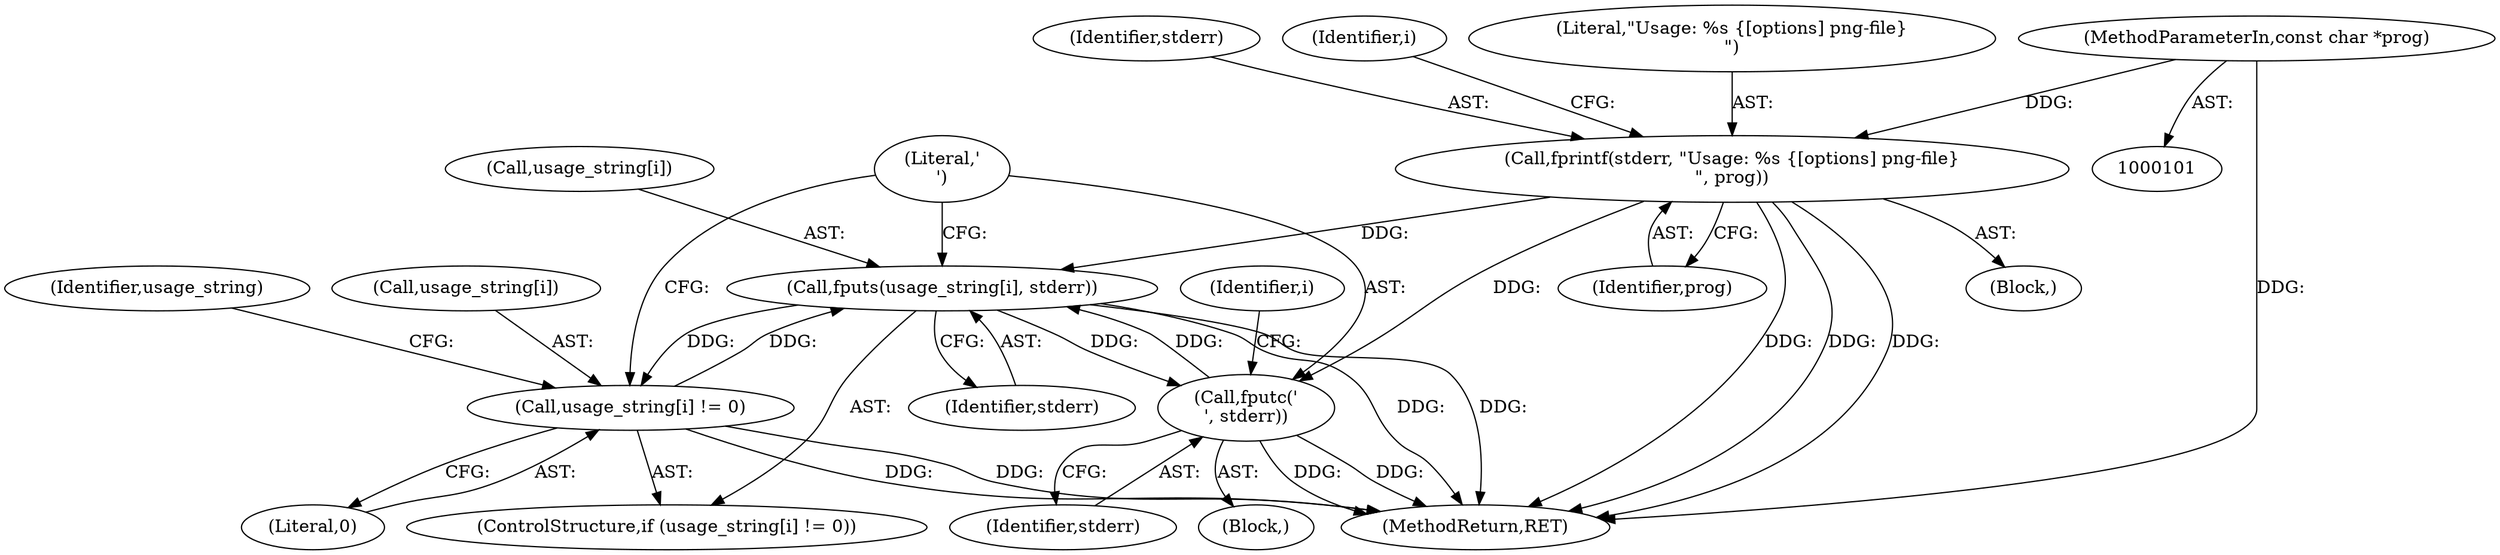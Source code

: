 digraph "0_Android_9d4853418ab2f754c2b63e091c29c5529b8b86ca_173@API" {
"1000132" [label="(Call,fputs(usage_string[i], stderr))"];
"1000127" [label="(Call,usage_string[i] != 0)"];
"1000132" [label="(Call,fputs(usage_string[i], stderr))"];
"1000106" [label="(Call,fprintf(stderr, \"Usage: %s {[options] png-file}\n\", prog))"];
"1000102" [label="(MethodParameterIn,const char *prog)"];
"1000137" [label="(Call,fputc('\n', stderr))"];
"1000133" [label="(Call,usage_string[i])"];
"1000124" [label="(Identifier,i)"];
"1000137" [label="(Call,fputc('\n', stderr))"];
"1000128" [label="(Call,usage_string[i])"];
"1000134" [label="(Identifier,usage_string)"];
"1000125" [label="(Block,)"];
"1000142" [label="(MethodReturn,RET)"];
"1000138" [label="(Literal,'\n')"];
"1000108" [label="(Literal,\"Usage: %s {[options] png-file}\n\")"];
"1000127" [label="(Call,usage_string[i] != 0)"];
"1000126" [label="(ControlStructure,if (usage_string[i] != 0))"];
"1000107" [label="(Identifier,stderr)"];
"1000103" [label="(Block,)"];
"1000106" [label="(Call,fprintf(stderr, \"Usage: %s {[options] png-file}\n\", prog))"];
"1000112" [label="(Identifier,i)"];
"1000139" [label="(Identifier,stderr)"];
"1000102" [label="(MethodParameterIn,const char *prog)"];
"1000109" [label="(Identifier,prog)"];
"1000132" [label="(Call,fputs(usage_string[i], stderr))"];
"1000131" [label="(Literal,0)"];
"1000136" [label="(Identifier,stderr)"];
"1000132" -> "1000126"  [label="AST: "];
"1000132" -> "1000136"  [label="CFG: "];
"1000133" -> "1000132"  [label="AST: "];
"1000136" -> "1000132"  [label="AST: "];
"1000138" -> "1000132"  [label="CFG: "];
"1000132" -> "1000142"  [label="DDG: "];
"1000132" -> "1000142"  [label="DDG: "];
"1000132" -> "1000127"  [label="DDG: "];
"1000127" -> "1000132"  [label="DDG: "];
"1000106" -> "1000132"  [label="DDG: "];
"1000137" -> "1000132"  [label="DDG: "];
"1000132" -> "1000137"  [label="DDG: "];
"1000127" -> "1000126"  [label="AST: "];
"1000127" -> "1000131"  [label="CFG: "];
"1000128" -> "1000127"  [label="AST: "];
"1000131" -> "1000127"  [label="AST: "];
"1000134" -> "1000127"  [label="CFG: "];
"1000138" -> "1000127"  [label="CFG: "];
"1000127" -> "1000142"  [label="DDG: "];
"1000127" -> "1000142"  [label="DDG: "];
"1000106" -> "1000103"  [label="AST: "];
"1000106" -> "1000109"  [label="CFG: "];
"1000107" -> "1000106"  [label="AST: "];
"1000108" -> "1000106"  [label="AST: "];
"1000109" -> "1000106"  [label="AST: "];
"1000112" -> "1000106"  [label="CFG: "];
"1000106" -> "1000142"  [label="DDG: "];
"1000106" -> "1000142"  [label="DDG: "];
"1000106" -> "1000142"  [label="DDG: "];
"1000102" -> "1000106"  [label="DDG: "];
"1000106" -> "1000137"  [label="DDG: "];
"1000102" -> "1000101"  [label="AST: "];
"1000102" -> "1000142"  [label="DDG: "];
"1000137" -> "1000125"  [label="AST: "];
"1000137" -> "1000139"  [label="CFG: "];
"1000138" -> "1000137"  [label="AST: "];
"1000139" -> "1000137"  [label="AST: "];
"1000124" -> "1000137"  [label="CFG: "];
"1000137" -> "1000142"  [label="DDG: "];
"1000137" -> "1000142"  [label="DDG: "];
}
